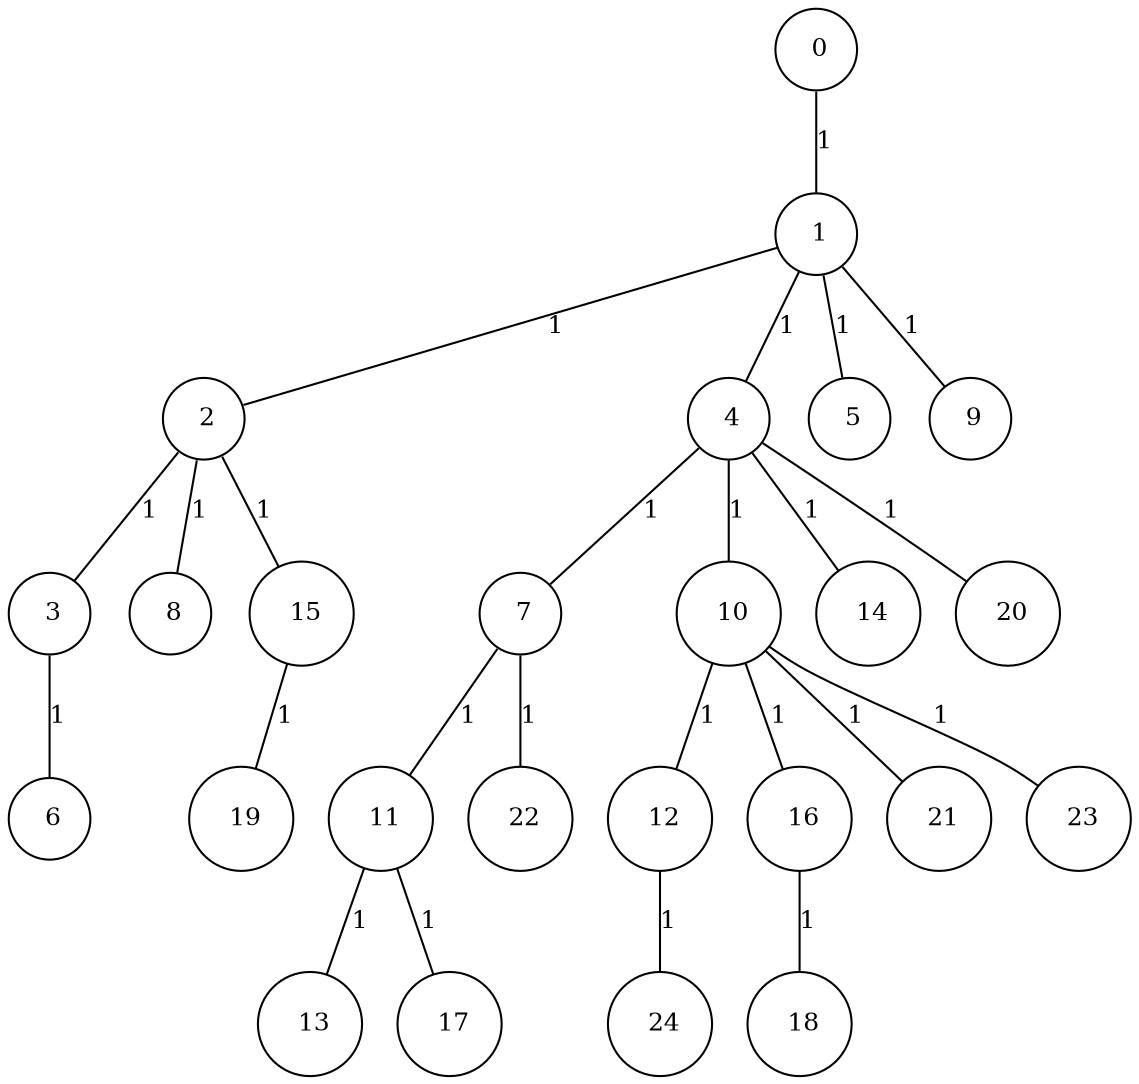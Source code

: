 graph G {
size="8.5,11;"
ratio = "expand;"
fixedsize="true;"
overlap="scale;"
node[shape=circle,width=.12,hight=.12,fontsize=12]
edge[fontsize=12]

0[label=" 0" color=black, pos="0.93519283,0.18501389!"];
1[label=" 1" color=black, pos="1.8297811,0.037537074!"];
2[label=" 2" color=black, pos="2.0628067,2.262941!"];
3[label=" 3" color=black, pos="1.9389207,2.7171108!"];
4[label=" 4" color=black, pos="0.74023376,0.60022237!"];
5[label=" 5" color=black, pos="0.71486399,2.007425!"];
6[label=" 6" color=black, pos="2.1597382,2.633621!"];
7[label=" 7" color=black, pos="0.79441321,0.17560983!"];
8[label=" 8" color=black, pos="0.65258577,1.7198047!"];
9[label=" 9" color=black, pos="1.4984412,0.30516842!"];
10[label=" 10" color=black, pos="1.7439761,1.3737312!"];
11[label=" 11" color=black, pos="1.4282929,0.97309383!"];
12[label=" 12" color=black, pos="1.7914622,1.759301!"];
13[label=" 13" color=black, pos="2.7183351,2.986933!"];
14[label=" 14" color=black, pos="0.022174484,0.15403896!"];
15[label=" 15" color=black, pos="0.15798392,0.54619373!"];
16[label=" 16" color=black, pos="0.69027251,0.29293655!"];
17[label=" 17" color=black, pos="2.0233402,0.74996158!"];
18[label=" 18" color=black, pos="1.1662143,1.4502132!"];
19[label=" 19" color=black, pos="1.2145347,1.7630339!"];
20[label=" 20" color=black, pos="0.99662322,2.5123231!"];
21[label=" 21" color=black, pos="1.2890609,1.5930316!"];
22[label=" 22" color=black, pos="1.1198101,1.1278231!"];
23[label=" 23" color=black, pos="1.0767193,0.088363703!"];
24[label=" 24" color=black, pos="2.9400153,1.9557055!"];
0--1[label="1"]
1--2[label="1"]
1--4[label="1"]
1--5[label="1"]
1--9[label="1"]
2--3[label="1"]
2--8[label="1"]
2--15[label="1"]
3--6[label="1"]
4--7[label="1"]
4--10[label="1"]
4--14[label="1"]
4--20[label="1"]
7--11[label="1"]
7--22[label="1"]
10--12[label="1"]
10--16[label="1"]
10--21[label="1"]
10--23[label="1"]
11--13[label="1"]
11--17[label="1"]
12--24[label="1"]
15--19[label="1"]
16--18[label="1"]

}
